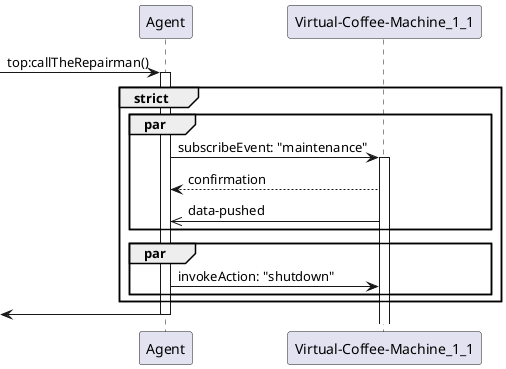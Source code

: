 @startuml callTheRepairman
[->"Agent": top:callTheRepairman()
activate "Agent"
group strict
    par

        "Agent" -> "Virtual-Coffee-Machine_1_1" : subscribeEvent: "maintenance"
        activate "Virtual-Coffee-Machine_1_1"
        "Virtual-Coffee-Machine_1_1" --> "Agent" : confirmation
        "Virtual-Coffee-Machine_1_1" ->> "Agent" : data-pushed
    end
    par
        "Agent" -> "Virtual-Coffee-Machine_1_1" : invokeAction: "shutdown"
    end
end
[<-"Agent"
deactivate "Agent"
@enduml